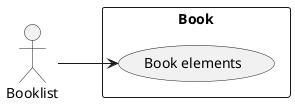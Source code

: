 @startuml
left to right direction
actor "Booklist" as fc
rectangle Book {
  usecase "Book elements" as UC1
}
fc --> UC1
@enduml
